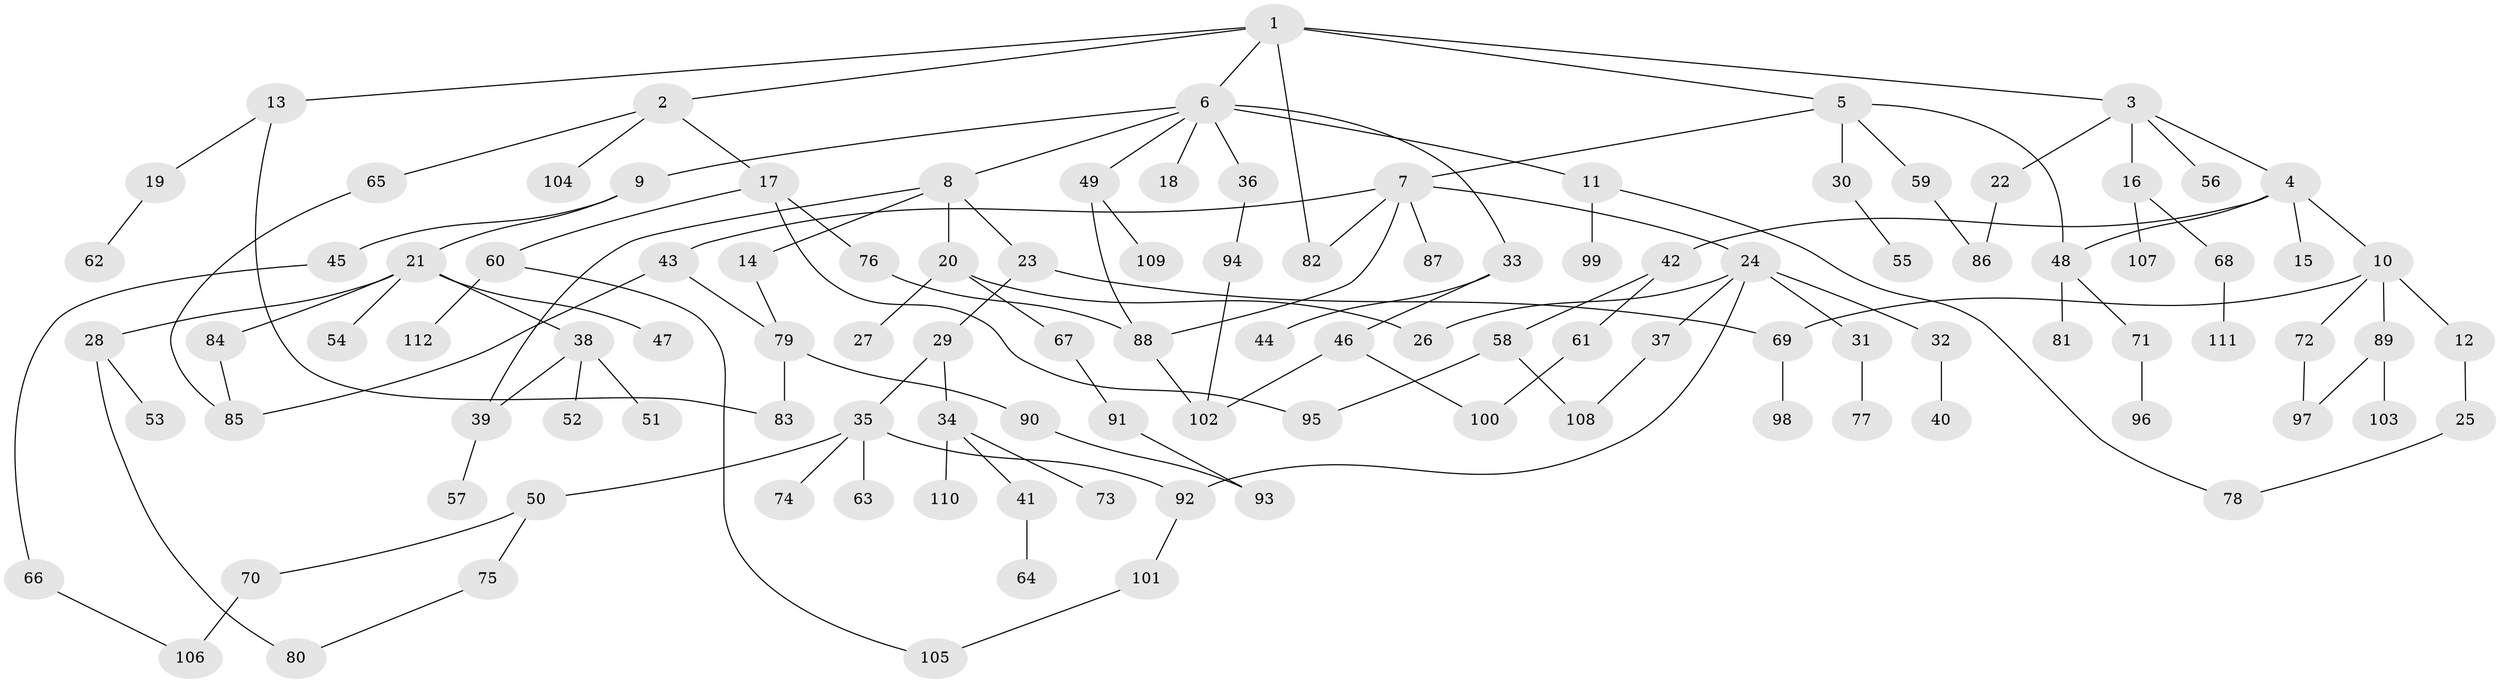 // coarse degree distribution, {1: 0.6060606060606061, 8: 0.030303030303030304, 2: 0.18181818181818182, 6: 0.030303030303030304, 13: 0.030303030303030304, 4: 0.09090909090909091, 5: 0.030303030303030304}
// Generated by graph-tools (version 1.1) at 2025/45/03/04/25 21:45:51]
// undirected, 112 vertices, 135 edges
graph export_dot {
graph [start="1"]
  node [color=gray90,style=filled];
  1;
  2;
  3;
  4;
  5;
  6;
  7;
  8;
  9;
  10;
  11;
  12;
  13;
  14;
  15;
  16;
  17;
  18;
  19;
  20;
  21;
  22;
  23;
  24;
  25;
  26;
  27;
  28;
  29;
  30;
  31;
  32;
  33;
  34;
  35;
  36;
  37;
  38;
  39;
  40;
  41;
  42;
  43;
  44;
  45;
  46;
  47;
  48;
  49;
  50;
  51;
  52;
  53;
  54;
  55;
  56;
  57;
  58;
  59;
  60;
  61;
  62;
  63;
  64;
  65;
  66;
  67;
  68;
  69;
  70;
  71;
  72;
  73;
  74;
  75;
  76;
  77;
  78;
  79;
  80;
  81;
  82;
  83;
  84;
  85;
  86;
  87;
  88;
  89;
  90;
  91;
  92;
  93;
  94;
  95;
  96;
  97;
  98;
  99;
  100;
  101;
  102;
  103;
  104;
  105;
  106;
  107;
  108;
  109;
  110;
  111;
  112;
  1 -- 2;
  1 -- 3;
  1 -- 5;
  1 -- 6;
  1 -- 13;
  1 -- 82;
  2 -- 17;
  2 -- 65;
  2 -- 104;
  3 -- 4;
  3 -- 16;
  3 -- 22;
  3 -- 56;
  4 -- 10;
  4 -- 15;
  4 -- 42;
  4 -- 48;
  5 -- 7;
  5 -- 30;
  5 -- 48;
  5 -- 59;
  6 -- 8;
  6 -- 9;
  6 -- 11;
  6 -- 18;
  6 -- 33;
  6 -- 36;
  6 -- 49;
  7 -- 24;
  7 -- 43;
  7 -- 87;
  7 -- 88;
  7 -- 82;
  8 -- 14;
  8 -- 20;
  8 -- 23;
  8 -- 39;
  9 -- 21;
  9 -- 45;
  10 -- 12;
  10 -- 72;
  10 -- 89;
  10 -- 69;
  11 -- 78;
  11 -- 99;
  12 -- 25;
  13 -- 19;
  13 -- 83;
  14 -- 79;
  16 -- 68;
  16 -- 107;
  17 -- 60;
  17 -- 76;
  17 -- 95;
  19 -- 62;
  20 -- 27;
  20 -- 67;
  20 -- 26;
  21 -- 28;
  21 -- 38;
  21 -- 47;
  21 -- 54;
  21 -- 84;
  22 -- 86;
  23 -- 29;
  23 -- 69;
  24 -- 26;
  24 -- 31;
  24 -- 32;
  24 -- 37;
  24 -- 92;
  25 -- 78;
  28 -- 53;
  28 -- 80;
  29 -- 34;
  29 -- 35;
  30 -- 55;
  31 -- 77;
  32 -- 40;
  33 -- 44;
  33 -- 46;
  34 -- 41;
  34 -- 73;
  34 -- 110;
  35 -- 50;
  35 -- 63;
  35 -- 74;
  35 -- 92;
  36 -- 94;
  37 -- 108;
  38 -- 51;
  38 -- 52;
  38 -- 39;
  39 -- 57;
  41 -- 64;
  42 -- 58;
  42 -- 61;
  43 -- 79;
  43 -- 85;
  45 -- 66;
  46 -- 100;
  46 -- 102;
  48 -- 71;
  48 -- 81;
  49 -- 88;
  49 -- 109;
  50 -- 70;
  50 -- 75;
  58 -- 95;
  58 -- 108;
  59 -- 86;
  60 -- 105;
  60 -- 112;
  61 -- 100;
  65 -- 85;
  66 -- 106;
  67 -- 91;
  68 -- 111;
  69 -- 98;
  70 -- 106;
  71 -- 96;
  72 -- 97;
  75 -- 80;
  76 -- 88;
  79 -- 83;
  79 -- 90;
  84 -- 85;
  88 -- 102;
  89 -- 103;
  89 -- 97;
  90 -- 93;
  91 -- 93;
  92 -- 101;
  94 -- 102;
  101 -- 105;
}
